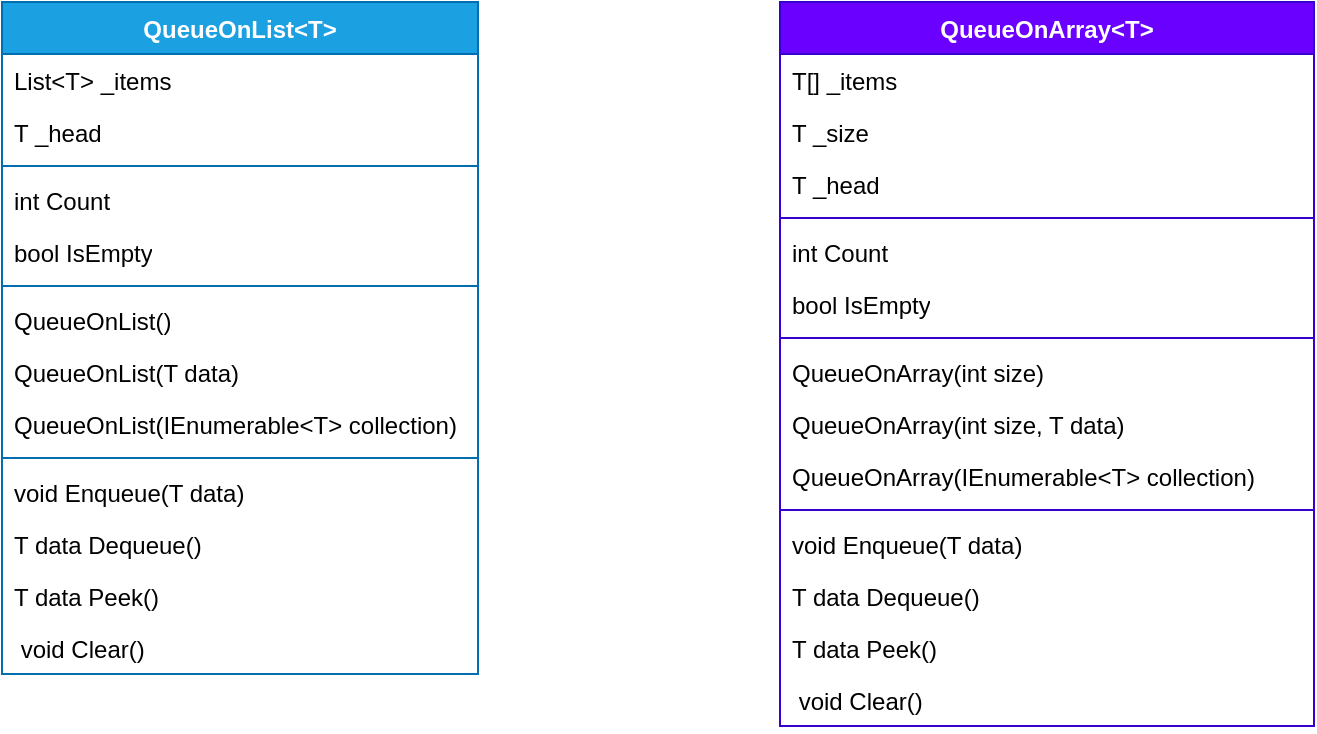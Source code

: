 <mxfile version="26.0.16">
  <diagram name="Page-1" id="fK4FFLQi9r9hn8xIt9ty">
    <mxGraphModel dx="1365" dy="527" grid="0" gridSize="10" guides="1" tooltips="1" connect="1" arrows="1" fold="1" page="0" pageScale="1" pageWidth="827" pageHeight="1169" math="0" shadow="0">
      <root>
        <mxCell id="0" />
        <mxCell id="1" parent="0" />
        <mxCell id="982l3neUD83hSO157C08-1" value="QueueOnList&amp;lt;T&amp;gt;" style="swimlane;fontStyle=1;align=center;verticalAlign=top;childLayout=stackLayout;horizontal=1;startSize=26;horizontalStack=0;resizeParent=1;resizeParentMax=0;resizeLast=0;collapsible=1;marginBottom=0;whiteSpace=wrap;html=1;fillColor=#1ba1e2;fontColor=#ffffff;strokeColor=#006EAF;" vertex="1" parent="1">
          <mxGeometry x="-203" y="164" width="238" height="336" as="geometry" />
        </mxCell>
        <mxCell id="982l3neUD83hSO157C08-2" value="List&amp;lt;T&amp;gt; _items" style="text;strokeColor=none;fillColor=none;align=left;verticalAlign=top;spacingLeft=4;spacingRight=4;overflow=hidden;rotatable=0;points=[[0,0.5],[1,0.5]];portConstraint=eastwest;whiteSpace=wrap;html=1;" vertex="1" parent="982l3neUD83hSO157C08-1">
          <mxGeometry y="26" width="238" height="26" as="geometry" />
        </mxCell>
        <mxCell id="982l3neUD83hSO157C08-5" value="T _head" style="text;strokeColor=none;fillColor=none;align=left;verticalAlign=top;spacingLeft=4;spacingRight=4;overflow=hidden;rotatable=0;points=[[0,0.5],[1,0.5]];portConstraint=eastwest;whiteSpace=wrap;html=1;" vertex="1" parent="982l3neUD83hSO157C08-1">
          <mxGeometry y="52" width="238" height="26" as="geometry" />
        </mxCell>
        <mxCell id="982l3neUD83hSO157C08-8" value="" style="line;strokeWidth=1;fillColor=none;align=left;verticalAlign=middle;spacingTop=-1;spacingLeft=3;spacingRight=3;rotatable=0;labelPosition=right;points=[];portConstraint=eastwest;strokeColor=inherit;" vertex="1" parent="982l3neUD83hSO157C08-1">
          <mxGeometry y="78" width="238" height="8" as="geometry" />
        </mxCell>
        <mxCell id="982l3neUD83hSO157C08-7" value="int Count" style="text;strokeColor=none;fillColor=none;align=left;verticalAlign=top;spacingLeft=4;spacingRight=4;overflow=hidden;rotatable=0;points=[[0,0.5],[1,0.5]];portConstraint=eastwest;whiteSpace=wrap;html=1;" vertex="1" parent="982l3neUD83hSO157C08-1">
          <mxGeometry y="86" width="238" height="26" as="geometry" />
        </mxCell>
        <mxCell id="982l3neUD83hSO157C08-9" value="bool IsEmpty" style="text;strokeColor=none;fillColor=none;align=left;verticalAlign=top;spacingLeft=4;spacingRight=4;overflow=hidden;rotatable=0;points=[[0,0.5],[1,0.5]];portConstraint=eastwest;whiteSpace=wrap;html=1;" vertex="1" parent="982l3neUD83hSO157C08-1">
          <mxGeometry y="112" width="238" height="26" as="geometry" />
        </mxCell>
        <mxCell id="982l3neUD83hSO157C08-3" value="" style="line;strokeWidth=1;fillColor=none;align=left;verticalAlign=middle;spacingTop=-1;spacingLeft=3;spacingRight=3;rotatable=0;labelPosition=right;points=[];portConstraint=eastwest;strokeColor=inherit;" vertex="1" parent="982l3neUD83hSO157C08-1">
          <mxGeometry y="138" width="238" height="8" as="geometry" />
        </mxCell>
        <mxCell id="982l3neUD83hSO157C08-4" value="QueueOnList()" style="text;strokeColor=none;fillColor=none;align=left;verticalAlign=top;spacingLeft=4;spacingRight=4;overflow=hidden;rotatable=0;points=[[0,0.5],[1,0.5]];portConstraint=eastwest;whiteSpace=wrap;html=1;" vertex="1" parent="982l3neUD83hSO157C08-1">
          <mxGeometry y="146" width="238" height="26" as="geometry" />
        </mxCell>
        <mxCell id="982l3neUD83hSO157C08-10" value="QueueOnList(T data)" style="text;strokeColor=none;fillColor=none;align=left;verticalAlign=top;spacingLeft=4;spacingRight=4;overflow=hidden;rotatable=0;points=[[0,0.5],[1,0.5]];portConstraint=eastwest;whiteSpace=wrap;html=1;" vertex="1" parent="982l3neUD83hSO157C08-1">
          <mxGeometry y="172" width="238" height="26" as="geometry" />
        </mxCell>
        <mxCell id="982l3neUD83hSO157C08-11" value="QueueOnList(IEnumerable&amp;lt;T&amp;gt; collection)" style="text;strokeColor=none;fillColor=none;align=left;verticalAlign=top;spacingLeft=4;spacingRight=4;overflow=hidden;rotatable=0;points=[[0,0.5],[1,0.5]];portConstraint=eastwest;whiteSpace=wrap;html=1;" vertex="1" parent="982l3neUD83hSO157C08-1">
          <mxGeometry y="198" width="238" height="26" as="geometry" />
        </mxCell>
        <mxCell id="982l3neUD83hSO157C08-12" value="" style="line;strokeWidth=1;fillColor=none;align=left;verticalAlign=middle;spacingTop=-1;spacingLeft=3;spacingRight=3;rotatable=0;labelPosition=right;points=[];portConstraint=eastwest;strokeColor=inherit;" vertex="1" parent="982l3neUD83hSO157C08-1">
          <mxGeometry y="224" width="238" height="8" as="geometry" />
        </mxCell>
        <mxCell id="982l3neUD83hSO157C08-13" value="void Enqueue(T data&lt;span style=&quot;background-color: transparent; color: light-dark(rgb(0, 0, 0), rgb(255, 255, 255));&quot;&gt;)&lt;/span&gt;" style="text;strokeColor=none;fillColor=none;align=left;verticalAlign=top;spacingLeft=4;spacingRight=4;overflow=hidden;rotatable=0;points=[[0,0.5],[1,0.5]];portConstraint=eastwest;whiteSpace=wrap;html=1;" vertex="1" parent="982l3neUD83hSO157C08-1">
          <mxGeometry y="232" width="238" height="26" as="geometry" />
        </mxCell>
        <mxCell id="982l3neUD83hSO157C08-14" value="T data Dequeue(&lt;span style=&quot;background-color: transparent; color: light-dark(rgb(0, 0, 0), rgb(255, 255, 255));&quot;&gt;)&lt;/span&gt;" style="text;strokeColor=none;fillColor=none;align=left;verticalAlign=top;spacingLeft=4;spacingRight=4;overflow=hidden;rotatable=0;points=[[0,0.5],[1,0.5]];portConstraint=eastwest;whiteSpace=wrap;html=1;" vertex="1" parent="982l3neUD83hSO157C08-1">
          <mxGeometry y="258" width="238" height="26" as="geometry" />
        </mxCell>
        <mxCell id="982l3neUD83hSO157C08-15" value="T data Peek(&lt;span style=&quot;background-color: transparent; color: light-dark(rgb(0, 0, 0), rgb(255, 255, 255));&quot;&gt;)&lt;/span&gt;" style="text;strokeColor=none;fillColor=none;align=left;verticalAlign=top;spacingLeft=4;spacingRight=4;overflow=hidden;rotatable=0;points=[[0,0.5],[1,0.5]];portConstraint=eastwest;whiteSpace=wrap;html=1;" vertex="1" parent="982l3neUD83hSO157C08-1">
          <mxGeometry y="284" width="238" height="26" as="geometry" />
        </mxCell>
        <mxCell id="982l3neUD83hSO157C08-16" value="&amp;nbsp;void Clear(&lt;span style=&quot;background-color: transparent; color: light-dark(rgb(0, 0, 0), rgb(255, 255, 255));&quot;&gt;)&lt;/span&gt;" style="text;strokeColor=none;fillColor=none;align=left;verticalAlign=top;spacingLeft=4;spacingRight=4;overflow=hidden;rotatable=0;points=[[0,0.5],[1,0.5]];portConstraint=eastwest;whiteSpace=wrap;html=1;" vertex="1" parent="982l3neUD83hSO157C08-1">
          <mxGeometry y="310" width="238" height="26" as="geometry" />
        </mxCell>
        <mxCell id="982l3neUD83hSO157C08-17" value="QueueOnArray&amp;lt;T&amp;gt;" style="swimlane;fontStyle=1;align=center;verticalAlign=top;childLayout=stackLayout;horizontal=1;startSize=26;horizontalStack=0;resizeParent=1;resizeParentMax=0;resizeLast=0;collapsible=1;marginBottom=0;whiteSpace=wrap;html=1;fillColor=#6a00ff;fontColor=#ffffff;strokeColor=#3700CC;" vertex="1" parent="1">
          <mxGeometry x="186" y="164" width="267" height="362" as="geometry" />
        </mxCell>
        <mxCell id="982l3neUD83hSO157C08-18" value="T[] _items" style="text;strokeColor=none;fillColor=none;align=left;verticalAlign=top;spacingLeft=4;spacingRight=4;overflow=hidden;rotatable=0;points=[[0,0.5],[1,0.5]];portConstraint=eastwest;whiteSpace=wrap;html=1;" vertex="1" parent="982l3neUD83hSO157C08-17">
          <mxGeometry y="26" width="267" height="26" as="geometry" />
        </mxCell>
        <mxCell id="982l3neUD83hSO157C08-19" value="T _size" style="text;strokeColor=none;fillColor=none;align=left;verticalAlign=top;spacingLeft=4;spacingRight=4;overflow=hidden;rotatable=0;points=[[0,0.5],[1,0.5]];portConstraint=eastwest;whiteSpace=wrap;html=1;" vertex="1" parent="982l3neUD83hSO157C08-17">
          <mxGeometry y="52" width="267" height="26" as="geometry" />
        </mxCell>
        <mxCell id="982l3neUD83hSO157C08-33" value="T _head" style="text;strokeColor=none;fillColor=none;align=left;verticalAlign=top;spacingLeft=4;spacingRight=4;overflow=hidden;rotatable=0;points=[[0,0.5],[1,0.5]];portConstraint=eastwest;whiteSpace=wrap;html=1;" vertex="1" parent="982l3neUD83hSO157C08-17">
          <mxGeometry y="78" width="267" height="26" as="geometry" />
        </mxCell>
        <mxCell id="982l3neUD83hSO157C08-21" value="" style="line;strokeWidth=1;fillColor=none;align=left;verticalAlign=middle;spacingTop=-1;spacingLeft=3;spacingRight=3;rotatable=0;labelPosition=right;points=[];portConstraint=eastwest;strokeColor=inherit;" vertex="1" parent="982l3neUD83hSO157C08-17">
          <mxGeometry y="104" width="267" height="8" as="geometry" />
        </mxCell>
        <mxCell id="982l3neUD83hSO157C08-22" value="int Count" style="text;strokeColor=none;fillColor=none;align=left;verticalAlign=top;spacingLeft=4;spacingRight=4;overflow=hidden;rotatable=0;points=[[0,0.5],[1,0.5]];portConstraint=eastwest;whiteSpace=wrap;html=1;" vertex="1" parent="982l3neUD83hSO157C08-17">
          <mxGeometry y="112" width="267" height="26" as="geometry" />
        </mxCell>
        <mxCell id="982l3neUD83hSO157C08-23" value="bool IsEmpty" style="text;strokeColor=none;fillColor=none;align=left;verticalAlign=top;spacingLeft=4;spacingRight=4;overflow=hidden;rotatable=0;points=[[0,0.5],[1,0.5]];portConstraint=eastwest;whiteSpace=wrap;html=1;" vertex="1" parent="982l3neUD83hSO157C08-17">
          <mxGeometry y="138" width="267" height="26" as="geometry" />
        </mxCell>
        <mxCell id="982l3neUD83hSO157C08-24" value="" style="line;strokeWidth=1;fillColor=none;align=left;verticalAlign=middle;spacingTop=-1;spacingLeft=3;spacingRight=3;rotatable=0;labelPosition=right;points=[];portConstraint=eastwest;strokeColor=inherit;" vertex="1" parent="982l3neUD83hSO157C08-17">
          <mxGeometry y="164" width="267" height="8" as="geometry" />
        </mxCell>
        <mxCell id="982l3neUD83hSO157C08-25" value="QueueOnArray(int size)" style="text;strokeColor=none;fillColor=none;align=left;verticalAlign=top;spacingLeft=4;spacingRight=4;overflow=hidden;rotatable=0;points=[[0,0.5],[1,0.5]];portConstraint=eastwest;whiteSpace=wrap;html=1;" vertex="1" parent="982l3neUD83hSO157C08-17">
          <mxGeometry y="172" width="267" height="26" as="geometry" />
        </mxCell>
        <mxCell id="982l3neUD83hSO157C08-26" value="QueueOnArray(int size, T data)" style="text;strokeColor=none;fillColor=none;align=left;verticalAlign=top;spacingLeft=4;spacingRight=4;overflow=hidden;rotatable=0;points=[[0,0.5],[1,0.5]];portConstraint=eastwest;whiteSpace=wrap;html=1;" vertex="1" parent="982l3neUD83hSO157C08-17">
          <mxGeometry y="198" width="267" height="26" as="geometry" />
        </mxCell>
        <mxCell id="982l3neUD83hSO157C08-27" value="QueueOnArray(IEnumerable&amp;lt;T&amp;gt; collection)" style="text;strokeColor=none;fillColor=none;align=left;verticalAlign=top;spacingLeft=4;spacingRight=4;overflow=hidden;rotatable=0;points=[[0,0.5],[1,0.5]];portConstraint=eastwest;whiteSpace=wrap;html=1;" vertex="1" parent="982l3neUD83hSO157C08-17">
          <mxGeometry y="224" width="267" height="26" as="geometry" />
        </mxCell>
        <mxCell id="982l3neUD83hSO157C08-28" value="" style="line;strokeWidth=1;fillColor=none;align=left;verticalAlign=middle;spacingTop=-1;spacingLeft=3;spacingRight=3;rotatable=0;labelPosition=right;points=[];portConstraint=eastwest;strokeColor=inherit;" vertex="1" parent="982l3neUD83hSO157C08-17">
          <mxGeometry y="250" width="267" height="8" as="geometry" />
        </mxCell>
        <mxCell id="982l3neUD83hSO157C08-29" value="void Enqueue(T data&lt;span style=&quot;background-color: transparent; color: light-dark(rgb(0, 0, 0), rgb(255, 255, 255));&quot;&gt;)&lt;/span&gt;" style="text;strokeColor=none;fillColor=none;align=left;verticalAlign=top;spacingLeft=4;spacingRight=4;overflow=hidden;rotatable=0;points=[[0,0.5],[1,0.5]];portConstraint=eastwest;whiteSpace=wrap;html=1;" vertex="1" parent="982l3neUD83hSO157C08-17">
          <mxGeometry y="258" width="267" height="26" as="geometry" />
        </mxCell>
        <mxCell id="982l3neUD83hSO157C08-30" value="T data Dequeue(&lt;span style=&quot;background-color: transparent; color: light-dark(rgb(0, 0, 0), rgb(255, 255, 255));&quot;&gt;)&lt;/span&gt;" style="text;strokeColor=none;fillColor=none;align=left;verticalAlign=top;spacingLeft=4;spacingRight=4;overflow=hidden;rotatable=0;points=[[0,0.5],[1,0.5]];portConstraint=eastwest;whiteSpace=wrap;html=1;" vertex="1" parent="982l3neUD83hSO157C08-17">
          <mxGeometry y="284" width="267" height="26" as="geometry" />
        </mxCell>
        <mxCell id="982l3neUD83hSO157C08-31" value="T data Peek(&lt;span style=&quot;background-color: transparent; color: light-dark(rgb(0, 0, 0), rgb(255, 255, 255));&quot;&gt;)&lt;/span&gt;" style="text;strokeColor=none;fillColor=none;align=left;verticalAlign=top;spacingLeft=4;spacingRight=4;overflow=hidden;rotatable=0;points=[[0,0.5],[1,0.5]];portConstraint=eastwest;whiteSpace=wrap;html=1;" vertex="1" parent="982l3neUD83hSO157C08-17">
          <mxGeometry y="310" width="267" height="26" as="geometry" />
        </mxCell>
        <mxCell id="982l3neUD83hSO157C08-32" value="&amp;nbsp;void Clear(&lt;span style=&quot;background-color: transparent; color: light-dark(rgb(0, 0, 0), rgb(255, 255, 255));&quot;&gt;)&lt;/span&gt;" style="text;strokeColor=none;fillColor=none;align=left;verticalAlign=top;spacingLeft=4;spacingRight=4;overflow=hidden;rotatable=0;points=[[0,0.5],[1,0.5]];portConstraint=eastwest;whiteSpace=wrap;html=1;" vertex="1" parent="982l3neUD83hSO157C08-17">
          <mxGeometry y="336" width="267" height="26" as="geometry" />
        </mxCell>
      </root>
    </mxGraphModel>
  </diagram>
</mxfile>
